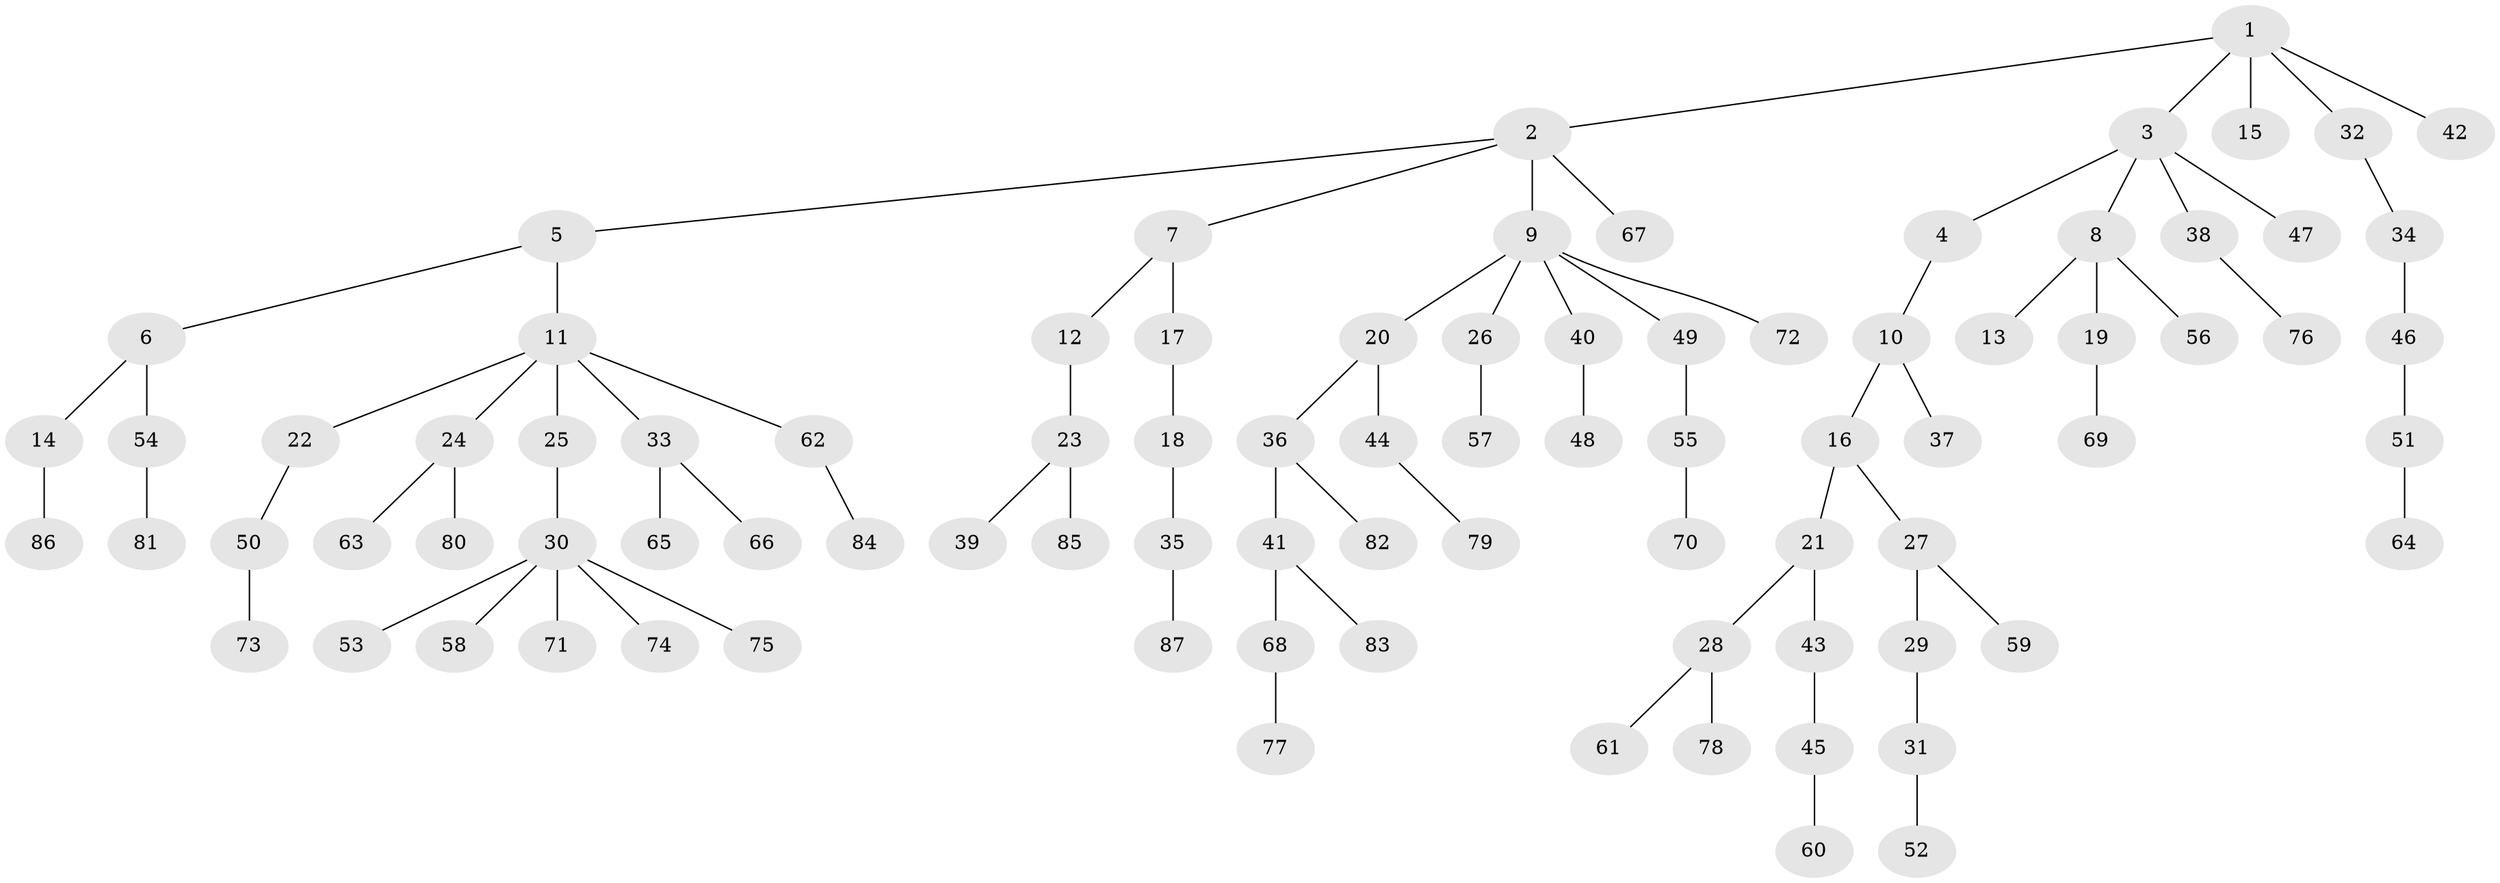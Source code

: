 // Generated by graph-tools (version 1.1) at 2025/15/03/09/25 04:15:36]
// undirected, 87 vertices, 86 edges
graph export_dot {
graph [start="1"]
  node [color=gray90,style=filled];
  1;
  2;
  3;
  4;
  5;
  6;
  7;
  8;
  9;
  10;
  11;
  12;
  13;
  14;
  15;
  16;
  17;
  18;
  19;
  20;
  21;
  22;
  23;
  24;
  25;
  26;
  27;
  28;
  29;
  30;
  31;
  32;
  33;
  34;
  35;
  36;
  37;
  38;
  39;
  40;
  41;
  42;
  43;
  44;
  45;
  46;
  47;
  48;
  49;
  50;
  51;
  52;
  53;
  54;
  55;
  56;
  57;
  58;
  59;
  60;
  61;
  62;
  63;
  64;
  65;
  66;
  67;
  68;
  69;
  70;
  71;
  72;
  73;
  74;
  75;
  76;
  77;
  78;
  79;
  80;
  81;
  82;
  83;
  84;
  85;
  86;
  87;
  1 -- 2;
  1 -- 3;
  1 -- 15;
  1 -- 32;
  1 -- 42;
  2 -- 5;
  2 -- 7;
  2 -- 9;
  2 -- 67;
  3 -- 4;
  3 -- 8;
  3 -- 38;
  3 -- 47;
  4 -- 10;
  5 -- 6;
  5 -- 11;
  6 -- 14;
  6 -- 54;
  7 -- 12;
  7 -- 17;
  8 -- 13;
  8 -- 19;
  8 -- 56;
  9 -- 20;
  9 -- 26;
  9 -- 40;
  9 -- 49;
  9 -- 72;
  10 -- 16;
  10 -- 37;
  11 -- 22;
  11 -- 24;
  11 -- 25;
  11 -- 33;
  11 -- 62;
  12 -- 23;
  14 -- 86;
  16 -- 21;
  16 -- 27;
  17 -- 18;
  18 -- 35;
  19 -- 69;
  20 -- 36;
  20 -- 44;
  21 -- 28;
  21 -- 43;
  22 -- 50;
  23 -- 39;
  23 -- 85;
  24 -- 63;
  24 -- 80;
  25 -- 30;
  26 -- 57;
  27 -- 29;
  27 -- 59;
  28 -- 61;
  28 -- 78;
  29 -- 31;
  30 -- 53;
  30 -- 58;
  30 -- 71;
  30 -- 74;
  30 -- 75;
  31 -- 52;
  32 -- 34;
  33 -- 65;
  33 -- 66;
  34 -- 46;
  35 -- 87;
  36 -- 41;
  36 -- 82;
  38 -- 76;
  40 -- 48;
  41 -- 68;
  41 -- 83;
  43 -- 45;
  44 -- 79;
  45 -- 60;
  46 -- 51;
  49 -- 55;
  50 -- 73;
  51 -- 64;
  54 -- 81;
  55 -- 70;
  62 -- 84;
  68 -- 77;
}
